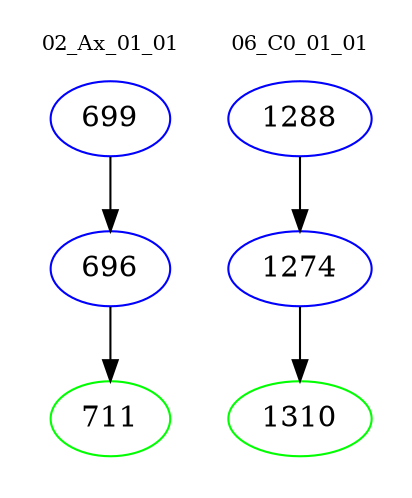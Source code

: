 digraph{
subgraph cluster_0 {
color = white
label = "02_Ax_01_01";
fontsize=10;
T0_699 [label="699", color="blue"]
T0_699 -> T0_696 [color="black"]
T0_696 [label="696", color="blue"]
T0_696 -> T0_711 [color="black"]
T0_711 [label="711", color="green"]
}
subgraph cluster_1 {
color = white
label = "06_C0_01_01";
fontsize=10;
T1_1288 [label="1288", color="blue"]
T1_1288 -> T1_1274 [color="black"]
T1_1274 [label="1274", color="blue"]
T1_1274 -> T1_1310 [color="black"]
T1_1310 [label="1310", color="green"]
}
}
